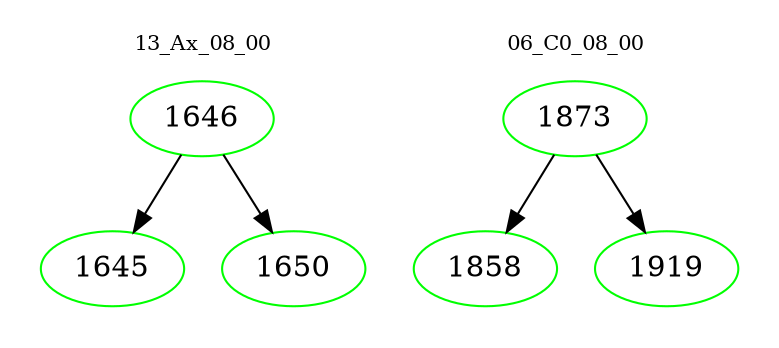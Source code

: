 digraph{
subgraph cluster_0 {
color = white
label = "13_Ax_08_00";
fontsize=10;
T0_1646 [label="1646", color="green"]
T0_1646 -> T0_1645 [color="black"]
T0_1645 [label="1645", color="green"]
T0_1646 -> T0_1650 [color="black"]
T0_1650 [label="1650", color="green"]
}
subgraph cluster_1 {
color = white
label = "06_C0_08_00";
fontsize=10;
T1_1873 [label="1873", color="green"]
T1_1873 -> T1_1858 [color="black"]
T1_1858 [label="1858", color="green"]
T1_1873 -> T1_1919 [color="black"]
T1_1919 [label="1919", color="green"]
}
}
